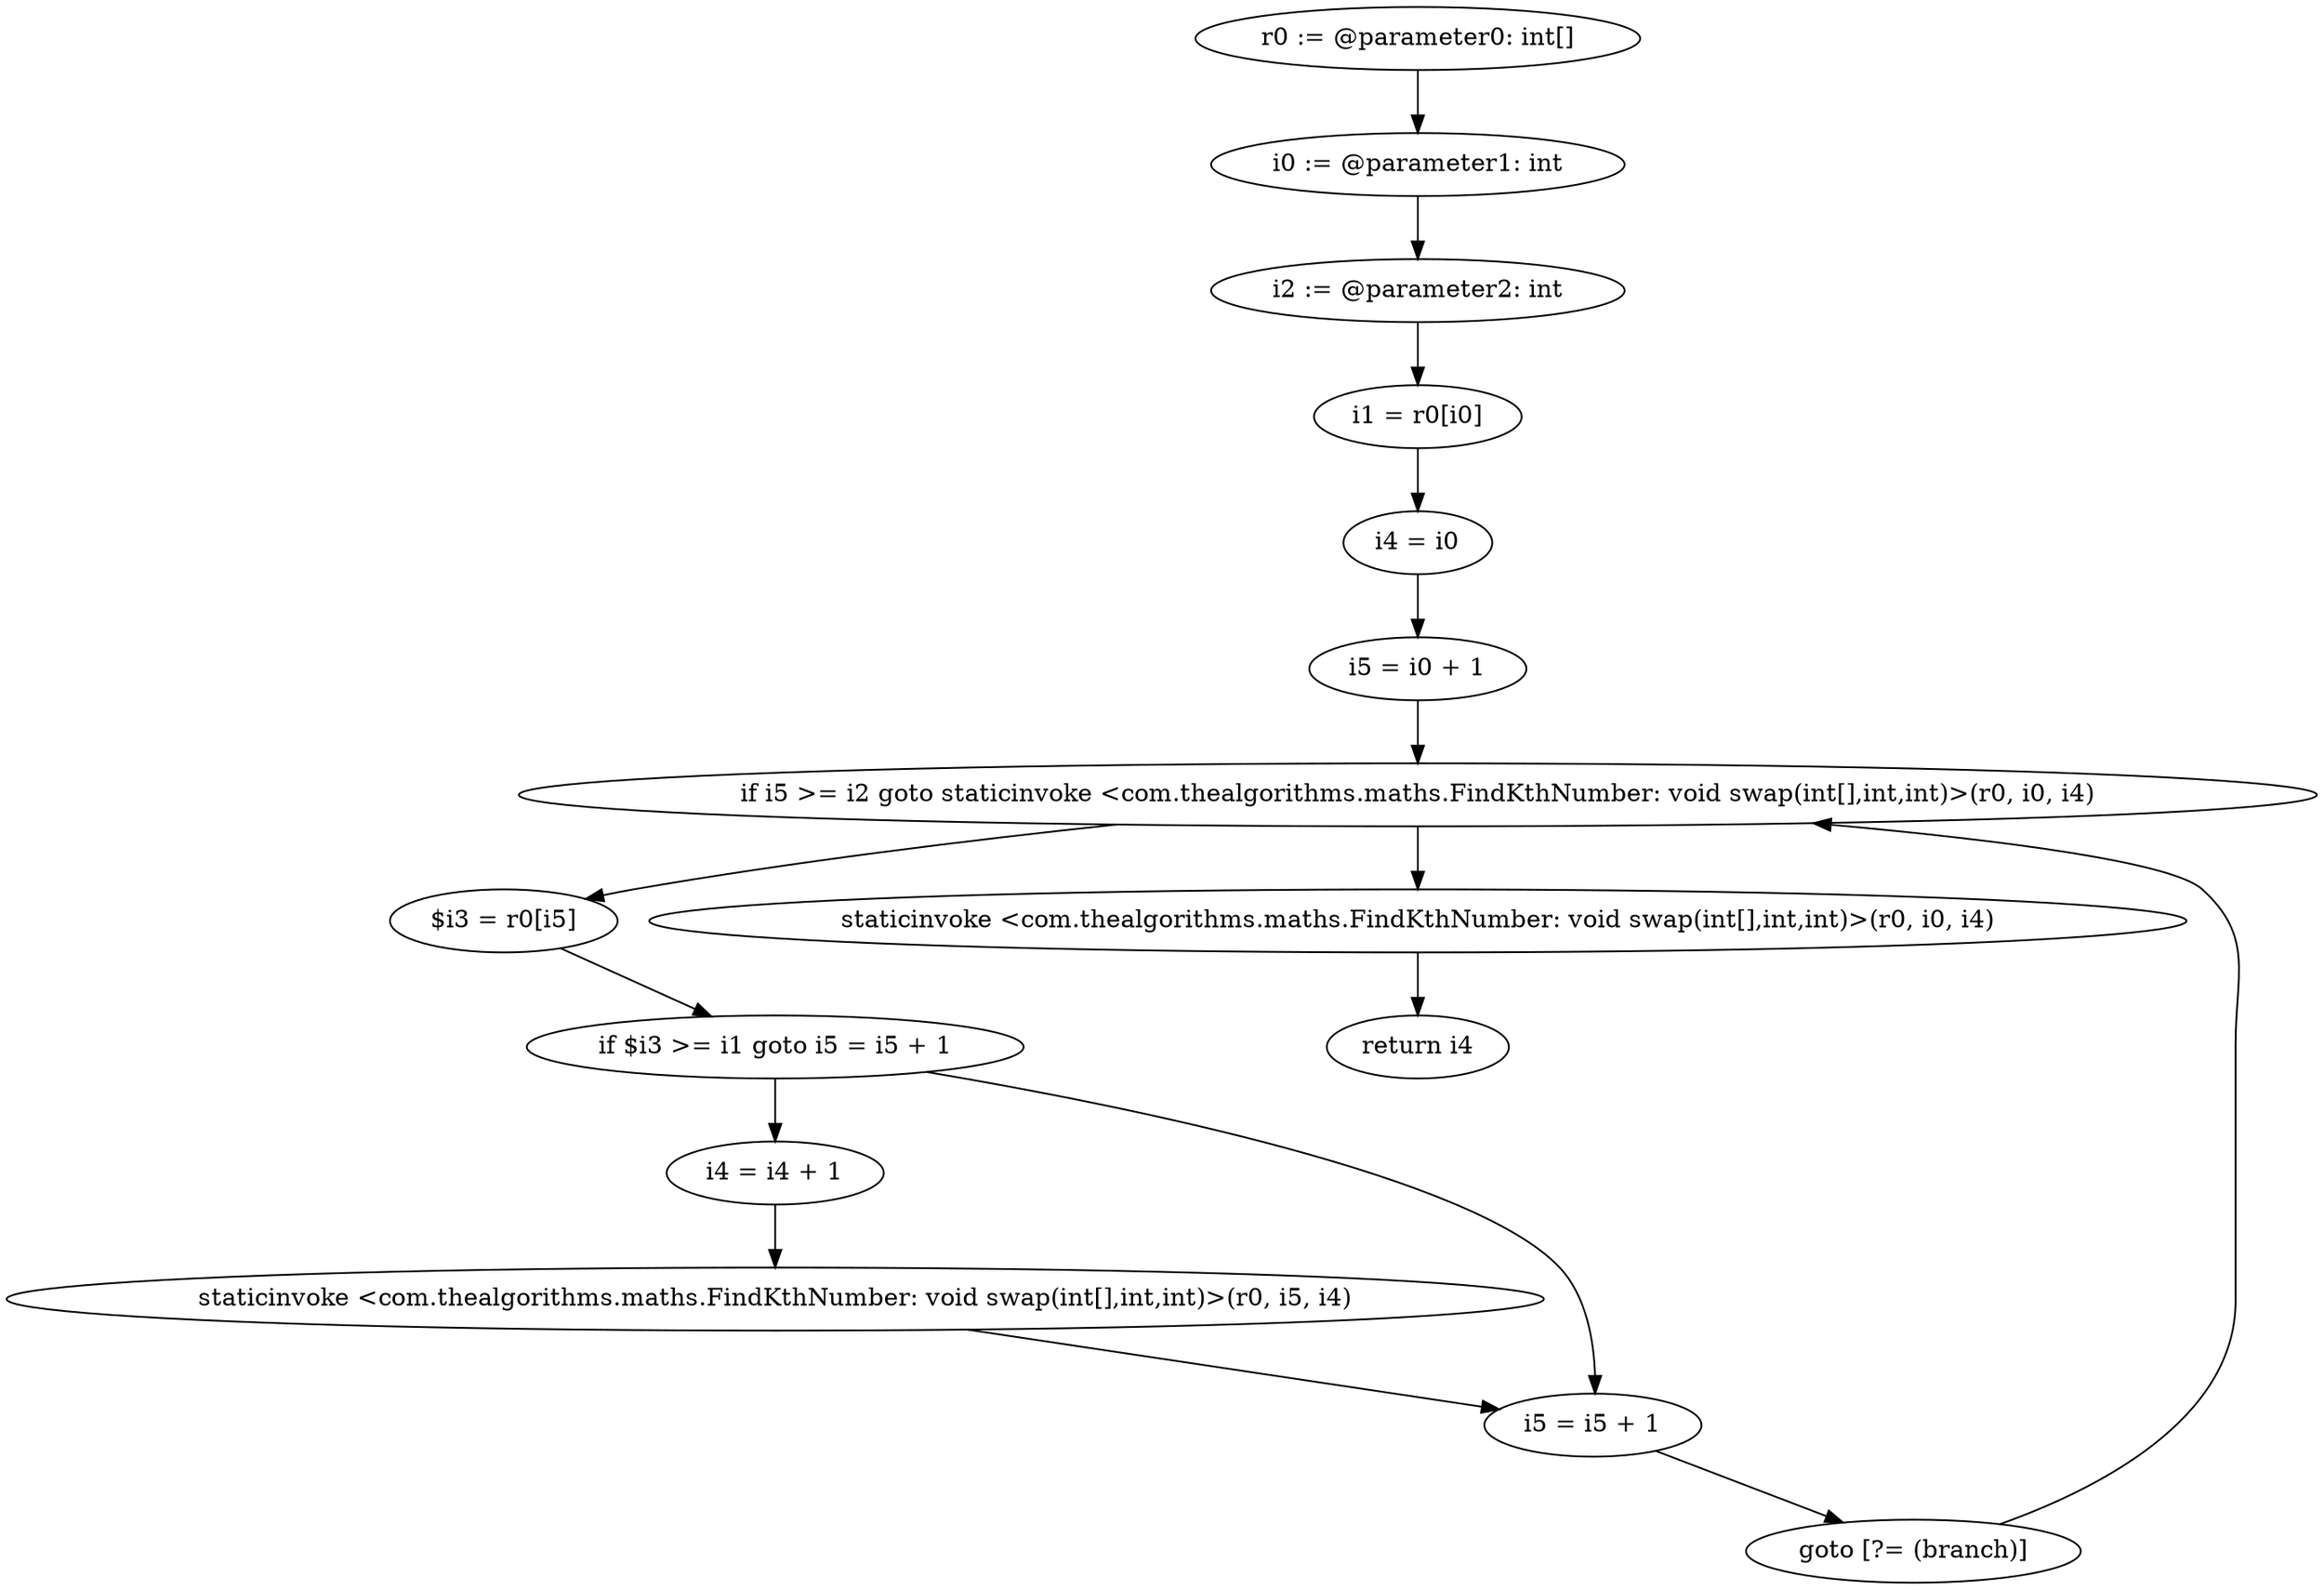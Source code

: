 digraph "unitGraph" {
    "r0 := @parameter0: int[]"
    "i0 := @parameter1: int"
    "i2 := @parameter2: int"
    "i1 = r0[i0]"
    "i4 = i0"
    "i5 = i0 + 1"
    "if i5 >= i2 goto staticinvoke <com.thealgorithms.maths.FindKthNumber: void swap(int[],int,int)>(r0, i0, i4)"
    "$i3 = r0[i5]"
    "if $i3 >= i1 goto i5 = i5 + 1"
    "i4 = i4 + 1"
    "staticinvoke <com.thealgorithms.maths.FindKthNumber: void swap(int[],int,int)>(r0, i5, i4)"
    "i5 = i5 + 1"
    "goto [?= (branch)]"
    "staticinvoke <com.thealgorithms.maths.FindKthNumber: void swap(int[],int,int)>(r0, i0, i4)"
    "return i4"
    "r0 := @parameter0: int[]"->"i0 := @parameter1: int";
    "i0 := @parameter1: int"->"i2 := @parameter2: int";
    "i2 := @parameter2: int"->"i1 = r0[i0]";
    "i1 = r0[i0]"->"i4 = i0";
    "i4 = i0"->"i5 = i0 + 1";
    "i5 = i0 + 1"->"if i5 >= i2 goto staticinvoke <com.thealgorithms.maths.FindKthNumber: void swap(int[],int,int)>(r0, i0, i4)";
    "if i5 >= i2 goto staticinvoke <com.thealgorithms.maths.FindKthNumber: void swap(int[],int,int)>(r0, i0, i4)"->"$i3 = r0[i5]";
    "if i5 >= i2 goto staticinvoke <com.thealgorithms.maths.FindKthNumber: void swap(int[],int,int)>(r0, i0, i4)"->"staticinvoke <com.thealgorithms.maths.FindKthNumber: void swap(int[],int,int)>(r0, i0, i4)";
    "$i3 = r0[i5]"->"if $i3 >= i1 goto i5 = i5 + 1";
    "if $i3 >= i1 goto i5 = i5 + 1"->"i4 = i4 + 1";
    "if $i3 >= i1 goto i5 = i5 + 1"->"i5 = i5 + 1";
    "i4 = i4 + 1"->"staticinvoke <com.thealgorithms.maths.FindKthNumber: void swap(int[],int,int)>(r0, i5, i4)";
    "staticinvoke <com.thealgorithms.maths.FindKthNumber: void swap(int[],int,int)>(r0, i5, i4)"->"i5 = i5 + 1";
    "i5 = i5 + 1"->"goto [?= (branch)]";
    "goto [?= (branch)]"->"if i5 >= i2 goto staticinvoke <com.thealgorithms.maths.FindKthNumber: void swap(int[],int,int)>(r0, i0, i4)";
    "staticinvoke <com.thealgorithms.maths.FindKthNumber: void swap(int[],int,int)>(r0, i0, i4)"->"return i4";
}
